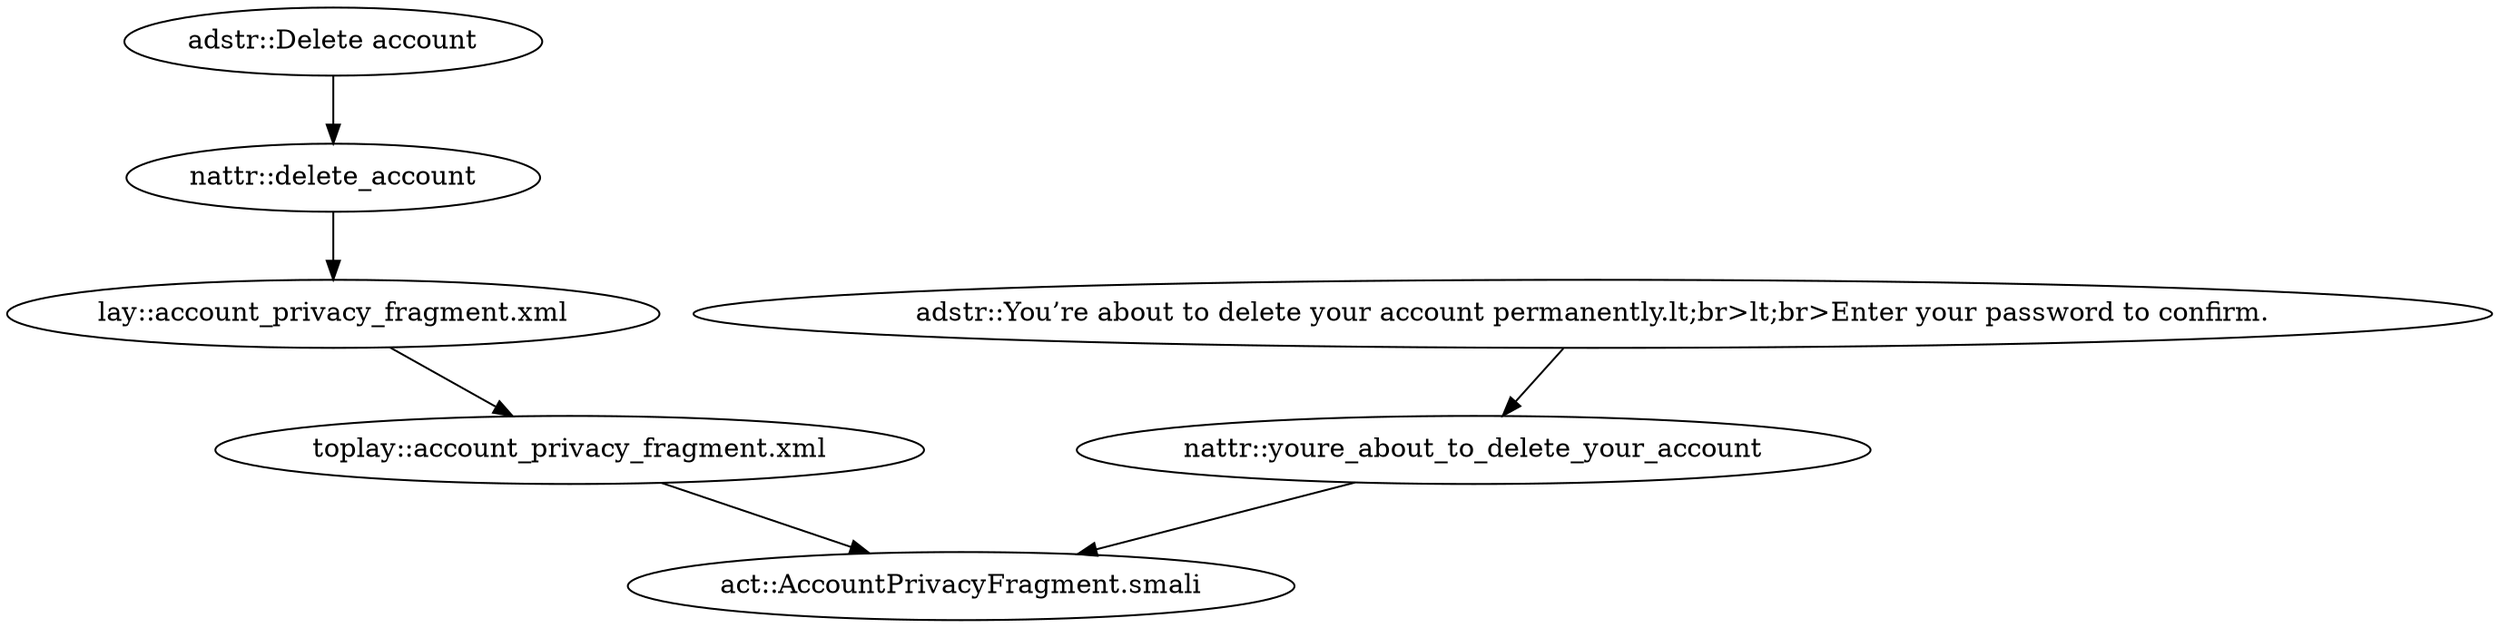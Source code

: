 digraph G {
"adstr::Delete account" -> "nattr::delete_account"
"adstr::You’re about to delete your account permanently.lt;br>lt;br>Enter your password to confirm." -> "nattr::youre_about_to_delete_your_account"
"nattr::delete_account" -> "lay::account_privacy_fragment.xml"
"nattr::youre_about_to_delete_your_account" -> "act::AccountPrivacyFragment.smali"
"lay::account_privacy_fragment.xml" -> "toplay::account_privacy_fragment.xml"
"toplay::account_privacy_fragment.xml" -> "act::AccountPrivacyFragment.smali"
}
